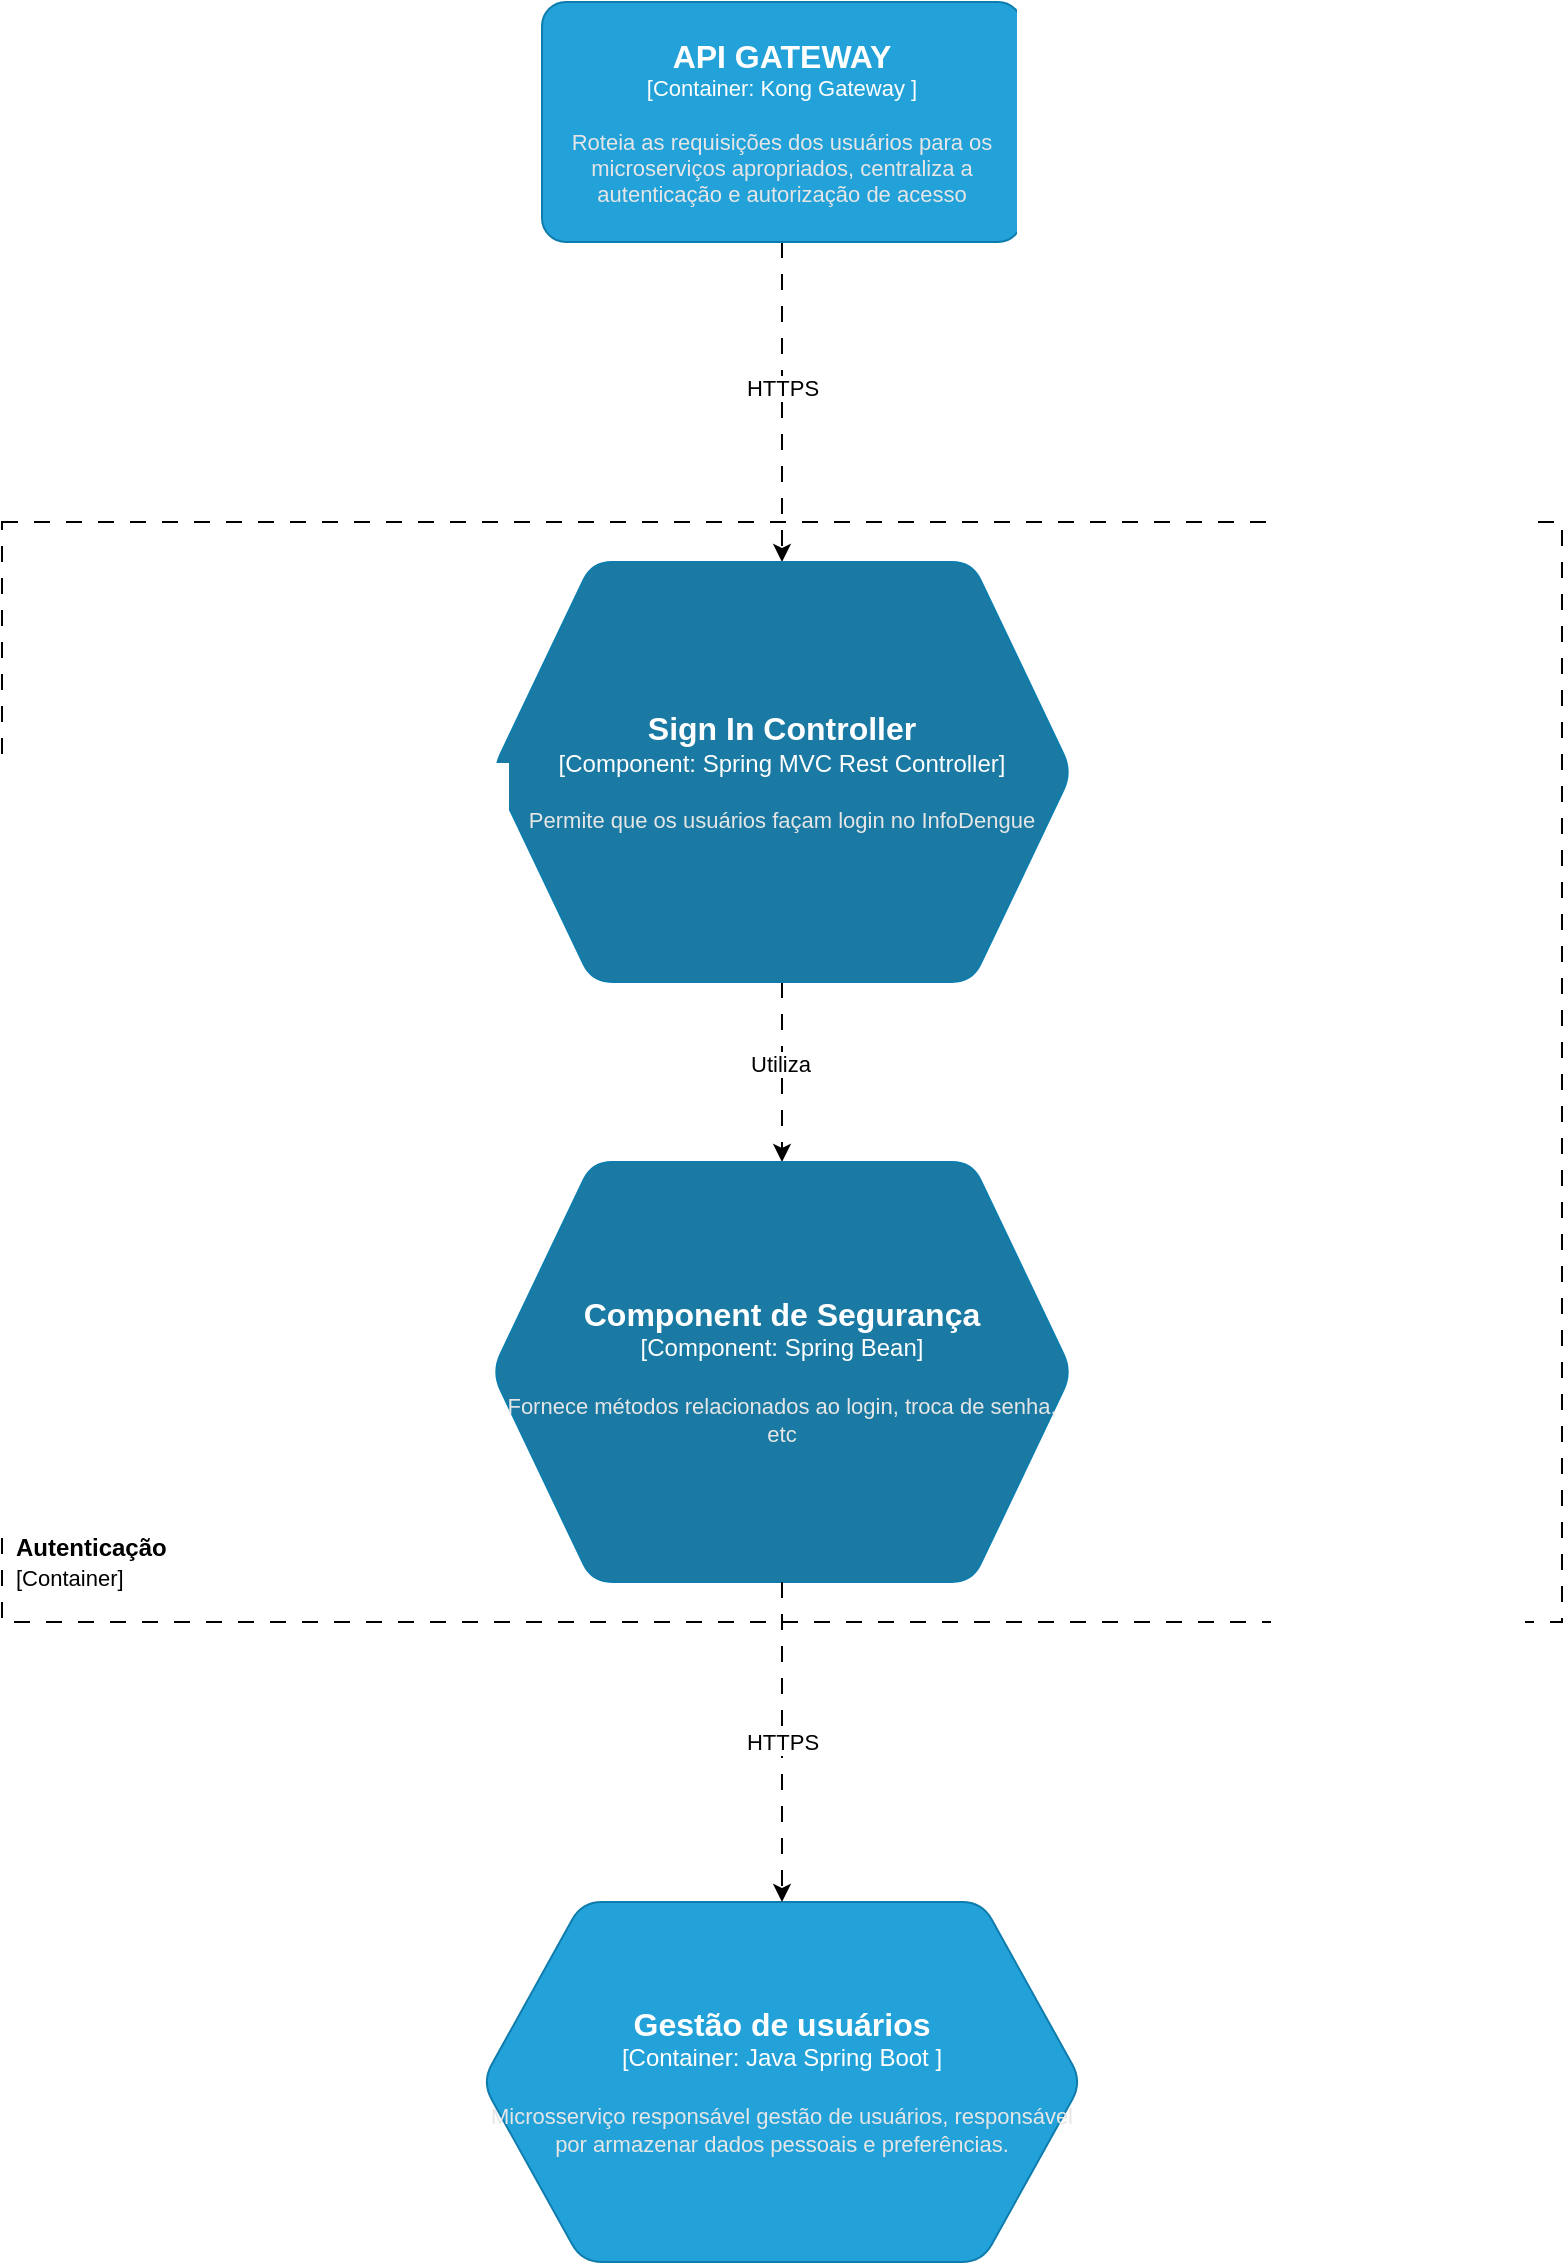 <mxfile version="25.0.3">
  <diagram name="Página-1" id="UHr7WlTt2H8e7bq1xTom">
    <mxGraphModel dx="3056" dy="2235" grid="1" gridSize="10" guides="1" tooltips="1" connect="1" arrows="1" fold="1" page="1" pageScale="1" pageWidth="850" pageHeight="1100" math="0" shadow="0">
      <root>
        <mxCell id="0" />
        <mxCell id="1" parent="0" />
        <mxCell id="39AdzmVI13WerVuuTaIj-6" value="" style="rounded=0;whiteSpace=wrap;html=1;fillColor=none;dashed=1;dashPattern=8 8;" vertex="1" parent="1">
          <mxGeometry x="-815" y="-830" width="780" height="550" as="geometry" />
        </mxCell>
        <mxCell id="39AdzmVI13WerVuuTaIj-3" style="edgeStyle=orthogonalEdgeStyle;rounded=0;orthogonalLoop=1;jettySize=auto;html=1;dashed=1;dashPattern=8 8;" edge="1" parent="1" source="39AdzmVI13WerVuuTaIj-1" target="39AdzmVI13WerVuuTaIj-2">
          <mxGeometry relative="1" as="geometry" />
        </mxCell>
        <mxCell id="39AdzmVI13WerVuuTaIj-4" value="HTTPS" style="edgeLabel;html=1;align=center;verticalAlign=middle;resizable=0;points=[];" vertex="1" connectable="0" parent="39AdzmVI13WerVuuTaIj-3">
          <mxGeometry x="-0.095" y="-1" relative="1" as="geometry">
            <mxPoint x="1" as="offset" />
          </mxGeometry>
        </mxCell>
        <object placeholders="1" c4Name="API GATEWAY" c4Type="Container" c4Technology="Kong Gateway " c4Description="Roteia as requisições dos usuários para os microserviços apropriados, centraliza a autenticação e autorização de acesso" label="&lt;font style=&quot;font-size: 16px&quot;&gt;&lt;b&gt;%c4Name%&lt;/b&gt;&lt;/font&gt;&lt;div&gt;[%c4Type%: %c4Technology%]&lt;/div&gt;&lt;br&gt;&lt;div&gt;&lt;font style=&quot;font-size: 11px&quot;&gt;&lt;font color=&quot;#E6E6E6&quot;&gt;%c4Description%&lt;/font&gt;&lt;/div&gt;" id="39AdzmVI13WerVuuTaIj-1">
          <mxCell style="rounded=1;whiteSpace=wrap;html=1;fontSize=11;labelBackgroundColor=none;fillColor=#23A2D9;fontColor=#ffffff;align=center;arcSize=10;strokeColor=#0E7DAD;metaEdit=1;resizable=0;points=[[0.25,0,0],[0.5,0,0],[0.75,0,0],[1,0.25,0],[1,0.5,0],[1,0.75,0],[0.75,1,0],[0.5,1,0],[0.25,1,0],[0,0.75,0],[0,0.5,0],[0,0.25,0]];" vertex="1" parent="1">
            <mxGeometry x="-545" y="-1090" width="240" height="120" as="geometry" />
          </mxCell>
        </object>
        <mxCell id="39AdzmVI13WerVuuTaIj-10" style="edgeStyle=orthogonalEdgeStyle;rounded=0;orthogonalLoop=1;jettySize=auto;html=1;dashed=1;dashPattern=8 8;" edge="1" parent="1" source="39AdzmVI13WerVuuTaIj-2" target="39AdzmVI13WerVuuTaIj-9">
          <mxGeometry relative="1" as="geometry" />
        </mxCell>
        <mxCell id="39AdzmVI13WerVuuTaIj-11" value="Utiliza" style="edgeLabel;html=1;align=center;verticalAlign=middle;resizable=0;points=[];" vertex="1" connectable="0" parent="39AdzmVI13WerVuuTaIj-10">
          <mxGeometry x="-0.104" y="-1" relative="1" as="geometry">
            <mxPoint as="offset" />
          </mxGeometry>
        </mxCell>
        <object placeholders="1" c4Name="Sign In Controller" c4Type="Component" c4Technology="Spring MVC Rest Controller" c4Description="Permite que os usuários façam login no InfoDengue" label="&lt;font style=&quot;font-size: 16px&quot;&gt;&lt;b&gt;%c4Name%&lt;/b&gt;&lt;/font&gt;&lt;div&gt;[%c4Type%:&amp;nbsp;%c4Technology%]&lt;/div&gt;&lt;br&gt;&lt;div&gt;&lt;font style=&quot;font-size: 11px&quot;&gt;&lt;font color=&quot;#E6E6E6&quot;&gt;%c4Description%&lt;/font&gt;&lt;/div&gt;" id="39AdzmVI13WerVuuTaIj-2">
          <mxCell style="shape=hexagon;size=50;perimeter=hexagonPerimeter2;whiteSpace=wrap;html=1;fixedSize=1;rounded=1;labelBackgroundColor=none;fillColor=#1A7AA3;fontSize=12;fontColor=#ffffff;align=center;strokeColor=#0E7DAD;metaEdit=1;points=[[0.5,0,0],[1,0.25,0],[1,0.5,0],[1,0.75,0],[0.5,1,0],[0,0.75,0],[0,0.5,0],[0,0.25,0]];resizable=1;movable=1;rotatable=1;deletable=1;editable=1;locked=0;connectable=1;" vertex="1" parent="1">
            <mxGeometry x="-570" y="-810" width="290" height="210" as="geometry" />
          </mxCell>
        </object>
        <object placeholders="1" c4Name="Component de Segurança" c4Type="Component" c4Technology="Spring Bean" c4Description="Fornece métodos relacionados ao login, troca de senha, etc" label="&lt;font style=&quot;font-size: 16px&quot;&gt;&lt;b&gt;%c4Name%&lt;/b&gt;&lt;/font&gt;&lt;div&gt;[%c4Type%:&amp;nbsp;%c4Technology%]&lt;/div&gt;&lt;br&gt;&lt;div&gt;&lt;font style=&quot;font-size: 11px&quot;&gt;&lt;font color=&quot;#E6E6E6&quot;&gt;%c4Description%&lt;/font&gt;&lt;/div&gt;" id="39AdzmVI13WerVuuTaIj-9">
          <mxCell style="shape=hexagon;size=50;perimeter=hexagonPerimeter2;whiteSpace=wrap;html=1;fixedSize=1;rounded=1;labelBackgroundColor=none;fillColor=#1A7AA3;fontSize=12;fontColor=#ffffff;align=center;strokeColor=#0E7DAD;metaEdit=1;points=[[0.5,0,0],[1,0.25,0],[1,0.5,0],[1,0.75,0],[0.5,1,0],[0,0.75,0],[0,0.5,0],[0,0.25,0]];resizable=1;movable=1;rotatable=1;deletable=1;editable=1;locked=0;connectable=1;" vertex="1" parent="1">
            <mxGeometry x="-570" y="-510" width="290" height="210" as="geometry" />
          </mxCell>
        </object>
        <mxCell id="39AdzmVI13WerVuuTaIj-7" value="&lt;b&gt;Autenticação&lt;/b&gt;&lt;div&gt;&lt;font style=&quot;font-size: 11px;&quot;&gt;[Container]&lt;/font&gt;&lt;/div&gt;" style="text;html=1;align=left;verticalAlign=middle;whiteSpace=wrap;rounded=0;" vertex="1" parent="1">
          <mxGeometry x="-810" y="-330" width="85" height="40" as="geometry" />
        </mxCell>
        <object placeholders="1" c4Name="Gestão de usuários" c4Type="Container" c4Technology="Java Spring Boot " c4Description="Microsserviço responsável gestão de usuários, responsável por armazenar dados pessoais e preferências." label="&lt;font style=&quot;font-size: 16px&quot;&gt;&lt;b&gt;%c4Name%&lt;/b&gt;&lt;/font&gt;&lt;div&gt;[%c4Type%:&amp;nbsp;%c4Technology%]&lt;/div&gt;&lt;br&gt;&lt;div&gt;&lt;font style=&quot;font-size: 11px&quot;&gt;&lt;font color=&quot;#E6E6E6&quot;&gt;%c4Description%&lt;/font&gt;&lt;/div&gt;" id="39AdzmVI13WerVuuTaIj-12">
          <mxCell style="shape=hexagon;size=50;perimeter=hexagonPerimeter2;whiteSpace=wrap;html=1;fixedSize=1;rounded=1;labelBackgroundColor=none;fillColor=#23A2D9;fontSize=12;fontColor=#ffffff;align=center;strokeColor=#0E7DAD;metaEdit=1;points=[[0.5,0,0],[1,0.25,0],[1,0.5,0],[1,0.75,0],[0.5,1,0],[0,0.75,0],[0,0.5,0],[0,0.25,0]];resizable=1;direction=west;movable=1;rotatable=1;deletable=1;editable=1;locked=0;connectable=1;" vertex="1" parent="1">
            <mxGeometry x="-575" y="-140" width="300" height="180" as="geometry" />
          </mxCell>
        </object>
        <mxCell id="39AdzmVI13WerVuuTaIj-13" style="edgeStyle=orthogonalEdgeStyle;rounded=0;orthogonalLoop=1;jettySize=auto;html=1;entryX=0.5;entryY=1;entryDx=0;entryDy=0;entryPerimeter=0;dashed=1;dashPattern=8 8;" edge="1" parent="1" source="39AdzmVI13WerVuuTaIj-9" target="39AdzmVI13WerVuuTaIj-12">
          <mxGeometry relative="1" as="geometry" />
        </mxCell>
        <mxCell id="39AdzmVI13WerVuuTaIj-14" value="HTTPS" style="edgeLabel;html=1;align=center;verticalAlign=middle;resizable=0;points=[];" vertex="1" connectable="0" parent="1">
          <mxGeometry x="-425" y="-220.002" as="geometry" />
        </mxCell>
      </root>
    </mxGraphModel>
  </diagram>
</mxfile>
